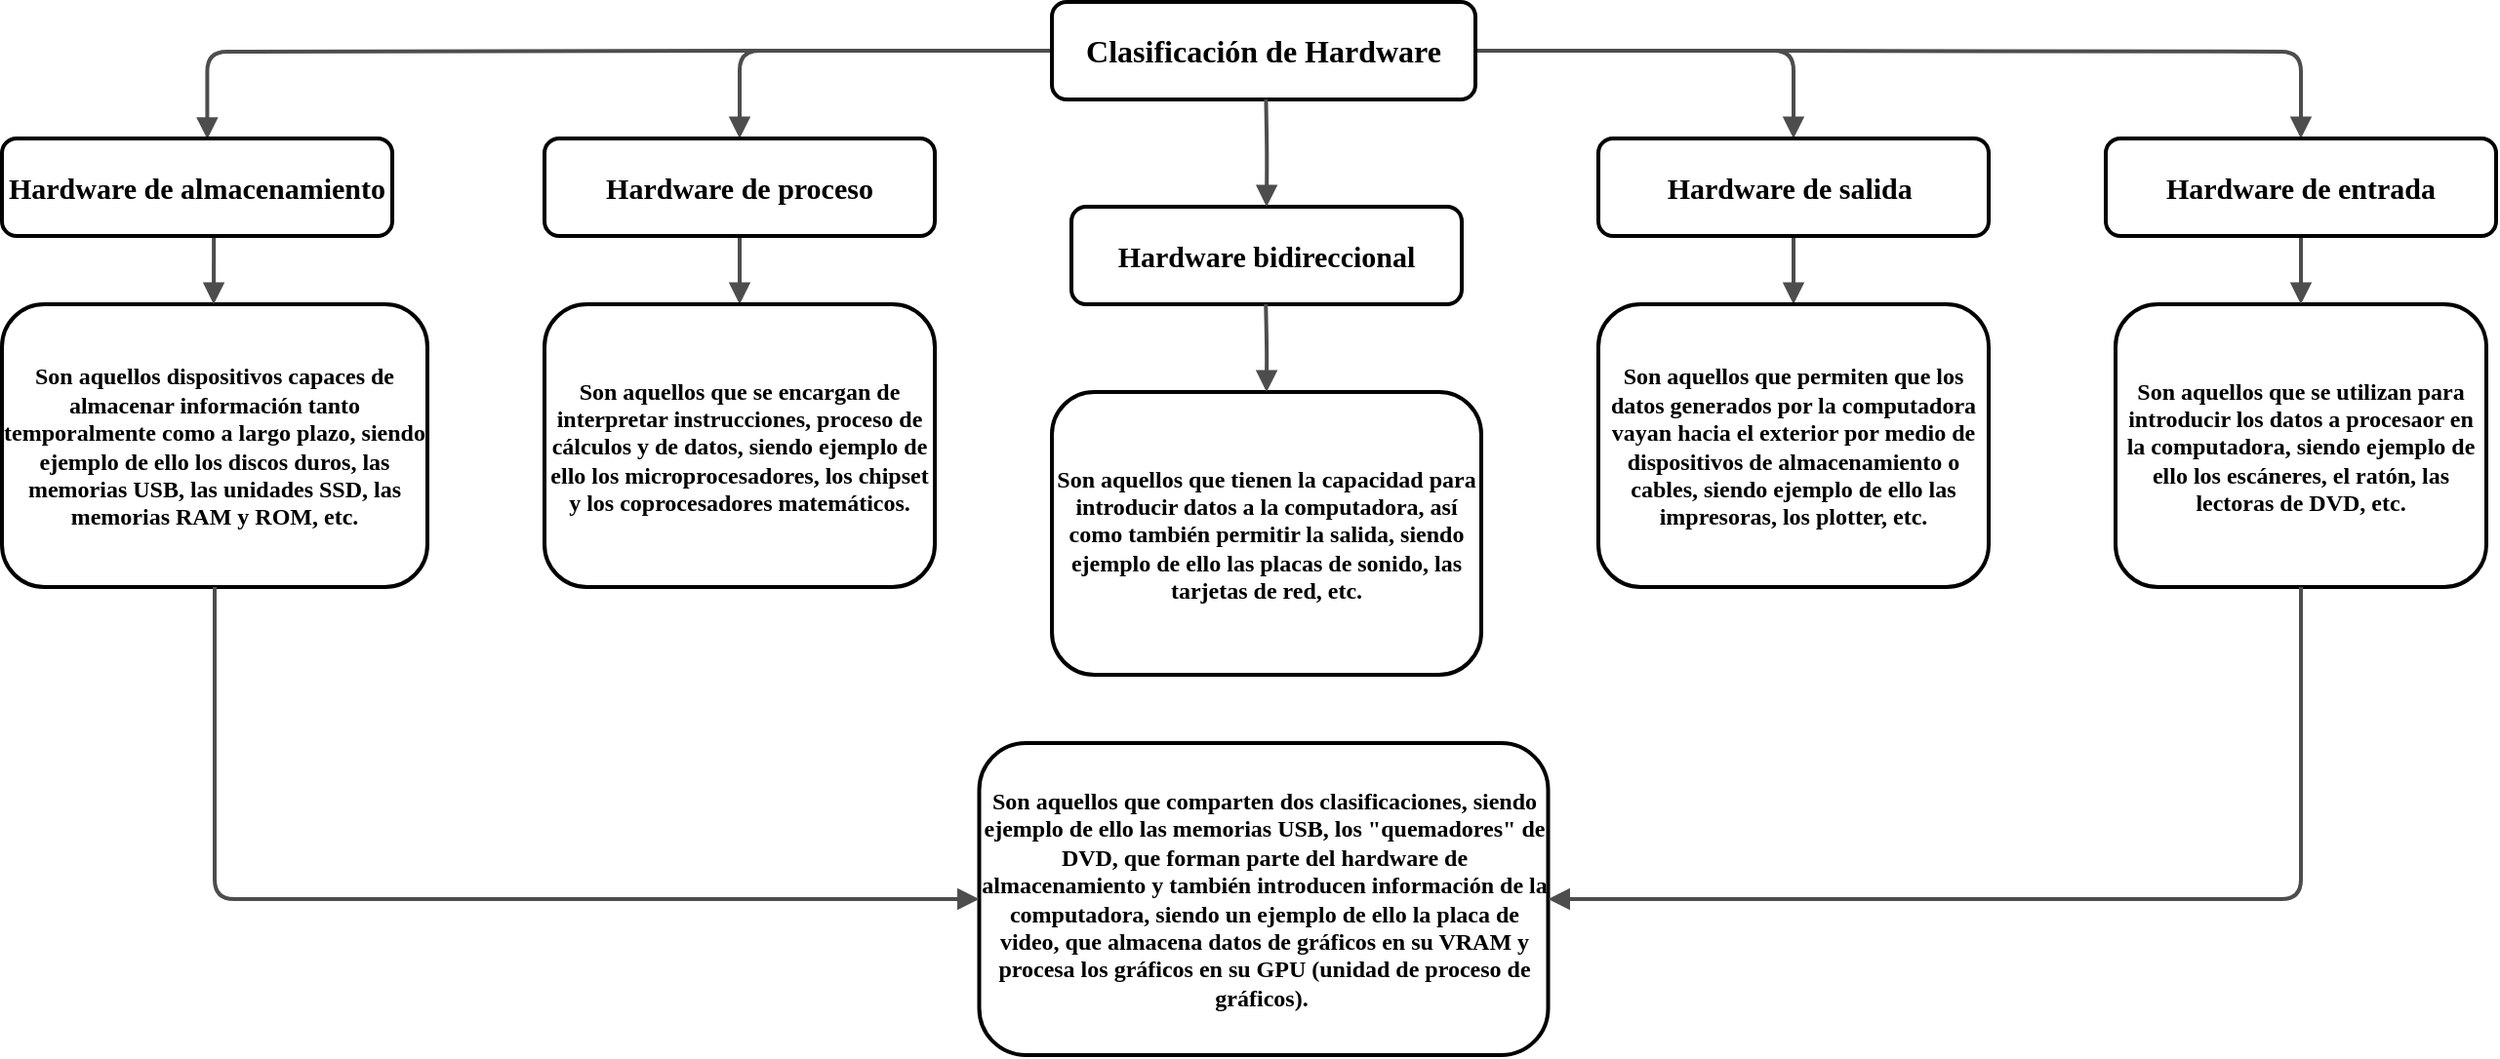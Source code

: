 <mxfile version="24.2.1" type="github">
  <diagram name="Page-1" id="19d8dcba-68ad-dc05-1034-9cf7b2a963f6">
    <mxGraphModel dx="819" dy="431" grid="1" gridSize="10" guides="1" tooltips="1" connect="1" arrows="1" fold="1" page="1" pageScale="1" pageWidth="1100" pageHeight="850" background="none" math="0" shadow="0">
      <root>
        <mxCell id="0" />
        <mxCell id="1" parent="0" />
        <mxCell id="218ae93e1282097f-12" value="&lt;font style=&quot;font-size: 12px;&quot;&gt;&lt;b&gt;&lt;font style=&quot;font-size: 12px;&quot;&gt;Son aquellos dispositivos capaces de almacenar información tanto temporalmente como a largo plazo, siendo ejemplo de ello los discos duros, las memorias USB, las unidades SSD, las memorias RAM y ROM, etc.&lt;/font&gt;&lt;/b&gt;&lt;/font&gt;" style="whiteSpace=wrap;html=1;rounded=1;shadow=0;comic=0;strokeWidth=2;fontFamily=Verdana;align=center;fontSize=10;" parent="1" vertex="1">
          <mxGeometry x="332" y="295" width="218" height="145" as="geometry" />
        </mxCell>
        <mxCell id="218ae93e1282097f-19" value="&lt;font size=&quot;1&quot;&gt;&lt;b style=&quot;font-size: 12px;&quot;&gt;Son aquellos que tienen la capacidad para introducir datos a la computadora, así como también permitir la salida, siendo ejemplo de ello las placas de sonido, las tarjetas de red, etc. &lt;/b&gt;&lt;/font&gt;" style="whiteSpace=wrap;html=1;rounded=1;shadow=0;comic=0;strokeWidth=2;fontFamily=Verdana;align=center;fontSize=10;" parent="1" vertex="1">
          <mxGeometry x="870" y="340" width="220" height="145" as="geometry" />
        </mxCell>
        <mxCell id="218ae93e1282097f-29" value="&lt;font style=&quot;font-size: 12px;&quot;&gt;&lt;b&gt;&lt;font style=&quot;font-size: 12px;&quot;&gt;Son aquellos que comparten dos clasificaciones, siendo ejemplo de ello las memorias USB, los &quot;quemadores&quot; de DVD, que forman parte del hardware de almacenamiento y también introducen información de la computadora, siendo un ejemplo de ello la placa de video, que almacena datos de gráficos en su VRAM y procesa los gráficos en su GPU (unidad de proceso de gráficos).&amp;nbsp; &lt;/font&gt;&lt;/b&gt;&lt;/font&gt;" style="whiteSpace=wrap;html=1;rounded=1;shadow=0;comic=0;strokeWidth=2;fontFamily=Verdana;align=center;fontSize=10;" parent="1" vertex="1">
          <mxGeometry x="832.75" y="520" width="291.5" height="160" as="geometry" />
        </mxCell>
        <mxCell id="218ae93e1282097f-34" value="&lt;font style=&quot;font-size: 12px;&quot;&gt;&lt;b&gt;Son aquellos que se utilizan para introducir los datos a procesaor en la computadora, siendo ejemplo de ello los escáneres, el ratón, las lectoras de DVD, etc. &lt;/b&gt;&lt;/font&gt;" style="whiteSpace=wrap;html=1;rounded=1;shadow=0;comic=0;strokeWidth=2;fontFamily=Verdana;align=center;fontSize=10;" parent="1" vertex="1">
          <mxGeometry x="1415" y="295" width="190" height="145" as="geometry" />
        </mxCell>
        <mxCell id="218ae93e1282097f-43" value="" style="edgeStyle=orthogonalEdgeStyle;rounded=1;html=1;labelBackgroundColor=none;endArrow=block;endFill=1;strokeColor=#4D4D4D;strokeWidth=2;fontFamily=Verdana;fontSize=12;fontStyle=1;entryX=0.5;entryY=0;entryDx=0;entryDy=0;" parent="1" source="6257edae8c83ed4a-1" target="6257edae8c83ed4a-9" edge="1">
          <mxGeometry relative="1" as="geometry" />
        </mxCell>
        <mxCell id="218ae93e1282097f-44" value="" style="edgeStyle=orthogonalEdgeStyle;rounded=1;html=1;labelBackgroundColor=none;endArrow=block;endFill=1;strokeColor=#4D4D4D;strokeWidth=2;fontFamily=Verdana;fontSize=12;fontStyle=1;entryX=0.5;entryY=0;entryDx=0;entryDy=0;" parent="1" source="6257edae8c83ed4a-1" target="218ae93e1282097f-2" edge="1">
          <mxGeometry relative="1" as="geometry">
            <mxPoint x="1250" y="200" as="targetPoint" />
          </mxGeometry>
        </mxCell>
        <mxCell id="218ae93e1282097f-45" value="" style="edgeStyle=elbowEdgeStyle;rounded=1;html=1;labelBackgroundColor=none;endArrow=block;endFill=1;strokeColor=#4D4D4D;strokeWidth=2;fontFamily=Verdana;fontSize=12;fontStyle=1" parent="1" source="6257edae8c83ed4a-9" target="6257edae8c83ed4a-21" edge="1">
          <mxGeometry relative="1" as="geometry" />
        </mxCell>
        <mxCell id="218ae93e1282097f-46" value="" style="edgeStyle=orthogonalEdgeStyle;rounded=1;html=1;labelBackgroundColor=none;endArrow=block;endFill=1;strokeColor=#4D4D4D;strokeWidth=2;fontFamily=Verdana;fontSize=12;fontStyle=1;entryX=0.526;entryY=0.007;entryDx=0;entryDy=0;entryPerimeter=0;" parent="1" target="218ae93e1282097f-8" edge="1">
          <mxGeometry relative="1" as="geometry">
            <mxPoint x="730" y="165" as="sourcePoint" />
            <mxPoint x="440" y="200" as="targetPoint" />
          </mxGeometry>
        </mxCell>
        <mxCell id="218ae93e1282097f-47" value="" style="edgeStyle=orthogonalEdgeStyle;rounded=1;html=1;labelBackgroundColor=none;endArrow=block;endFill=1;strokeColor=#4D4D4D;strokeWidth=2;fontFamily=Verdana;fontSize=12;fontStyle=1;entryX=0.5;entryY=0;entryDx=0;entryDy=0;" parent="1" target="218ae93e1282097f-5" edge="1">
          <mxGeometry relative="1" as="geometry">
            <mxPoint x="1230" y="165" as="sourcePoint" />
            <mxPoint x="1510" y="190" as="targetPoint" />
          </mxGeometry>
        </mxCell>
        <mxCell id="218ae93e1282097f-48" value="" style="edgeStyle=orthogonalEdgeStyle;rounded=1;html=1;labelBackgroundColor=none;endArrow=block;endFill=1;strokeColor=#4D4D4D;strokeWidth=2;fontFamily=Verdana;fontSize=12;fontStyle=1" parent="1" source="218ae93e1282097f-2" target="6257edae8c83ed4a-24" edge="1">
          <mxGeometry relative="1" as="geometry" />
        </mxCell>
        <mxCell id="218ae93e1282097f-49" value="" style="edgeStyle=elbowEdgeStyle;rounded=1;html=1;labelBackgroundColor=none;endArrow=block;endFill=1;strokeColor=#4D4D4D;strokeWidth=2;fontFamily=Verdana;fontSize=10;" parent="1" source="218ae93e1282097f-5" target="218ae93e1282097f-34" edge="1">
          <mxGeometry relative="1" as="geometry" />
        </mxCell>
        <mxCell id="218ae93e1282097f-53" value="" style="edgeStyle=elbowEdgeStyle;rounded=1;html=1;labelBackgroundColor=none;endArrow=block;endFill=1;strokeColor=#4D4D4D;strokeWidth=2;fontFamily=Verdana;fontSize=10;exitX=0.51;exitY=1;exitDx=0;exitDy=0;exitPerimeter=0;" parent="1" edge="1">
          <mxGeometry relative="1" as="geometry">
            <mxPoint x="440.58" y="260" as="sourcePoint" />
            <mxPoint x="440.58" y="295" as="targetPoint" />
          </mxGeometry>
        </mxCell>
        <mxCell id="218ae93e1282097f-8" value="&lt;font style=&quot;font-size: 15px;&quot;&gt;&lt;span&gt;Hardware de almacenamiento&lt;br&gt;&lt;/span&gt;&lt;/font&gt;" style="whiteSpace=wrap;html=1;rounded=1;shadow=0;comic=0;strokeWidth=2;fontFamily=Verdana;align=center;fontSize=12;fontStyle=1" parent="1" vertex="1">
          <mxGeometry x="332" y="210" width="200" height="50" as="geometry" />
        </mxCell>
        <mxCell id="6257edae8c83ed4a-9" value="&lt;font style=&quot;font-size: 15px;&quot;&gt;Hardware de proceso&lt;/font&gt;" style="whiteSpace=wrap;html=1;rounded=1;shadow=0;comic=0;strokeWidth=2;fontFamily=Verdana;align=center;fontSize=12;fontStyle=1" parent="1" vertex="1">
          <mxGeometry x="610" y="210" width="200" height="50" as="geometry" />
        </mxCell>
        <mxCell id="6257edae8c83ed4a-21" value="&lt;font style=&quot;font-size: 12px;&quot;&gt;Son aquellos que se encargan de interpretar instrucciones, proceso de cálculos y de datos, siendo ejemplo de ello los microprocesadores, los chipset y los coprocesadores matemáticos. &lt;font style=&quot;font-size: 12px;&quot;&gt;&lt;br&gt;&lt;/font&gt;&lt;/font&gt;" style="whiteSpace=wrap;html=1;rounded=1;shadow=0;comic=0;strokeWidth=2;fontFamily=Verdana;align=center;fontSize=12;fontStyle=1" parent="1" vertex="1">
          <mxGeometry x="610" y="295" width="200" height="145" as="geometry" />
        </mxCell>
        <mxCell id="6257edae8c83ed4a-1" value="&lt;font style=&quot;font-size: 16px;&quot;&gt;Clasificación de Hardware &lt;/font&gt;" style="whiteSpace=wrap;html=1;rounded=1;shadow=0;comic=0;strokeWidth=2;fontFamily=Verdana;align=center;fontSize=12;fontStyle=1" parent="1" vertex="1">
          <mxGeometry x="870" y="140" width="217" height="50" as="geometry" />
        </mxCell>
        <mxCell id="218ae93e1282097f-2" value="&lt;font style=&quot;font-size: 15px;&quot;&gt;Hardware de salida&amp;nbsp;&lt;/font&gt;" style="whiteSpace=wrap;html=1;rounded=1;shadow=0;comic=0;strokeWidth=2;fontFamily=Verdana;align=center;fontSize=12;fontStyle=1" parent="1" vertex="1">
          <mxGeometry x="1150" y="210" width="200" height="50" as="geometry" />
        </mxCell>
        <mxCell id="6257edae8c83ed4a-24" value="&lt;font style=&quot;font-size: 12px;&quot;&gt;Son aquellos que permiten que los datos generados por la computadora vayan hacia el exterior por medio de dispositivos de almacenamiento o cables, siendo ejemplo de ello las impresoras, los plotter, etc.&lt;/font&gt;" style="whiteSpace=wrap;html=1;rounded=1;shadow=0;comic=0;strokeWidth=2;fontFamily=Verdana;align=center;fontSize=12;fontStyle=1" parent="1" vertex="1">
          <mxGeometry x="1150" y="295" width="200" height="145" as="geometry" />
        </mxCell>
        <mxCell id="218ae93e1282097f-5" value="&lt;font style=&quot;font-size: 15px;&quot;&gt;Hardware de entrada&lt;/font&gt;" style="whiteSpace=wrap;html=1;rounded=1;shadow=0;comic=0;strokeWidth=2;fontFamily=Verdana;align=center;fontSize=12;fontStyle=1" parent="1" vertex="1">
          <mxGeometry x="1410" y="210" width="200" height="50" as="geometry" />
        </mxCell>
        <mxCell id="T7Jy06UhM84rMBdqEZgV-8" value="&lt;font style=&quot;font-size: 15px;&quot;&gt;Hardware bidireccional&lt;/font&gt;" style="whiteSpace=wrap;html=1;rounded=1;shadow=0;comic=0;strokeWidth=2;fontFamily=Verdana;align=center;fontSize=12;fontStyle=1" vertex="1" parent="1">
          <mxGeometry x="880" y="245" width="200" height="50" as="geometry" />
        </mxCell>
        <mxCell id="T7Jy06UhM84rMBdqEZgV-11" value="" style="edgeStyle=orthogonalEdgeStyle;rounded=1;html=1;labelBackgroundColor=none;endArrow=block;endFill=1;strokeColor=#4D4D4D;strokeWidth=2;fontFamily=Verdana;fontSize=10;exitX=0.5;exitY=1;exitDx=0;exitDy=0;entryX=1;entryY=0.5;entryDx=0;entryDy=0;" edge="1" parent="1" source="218ae93e1282097f-34" target="218ae93e1282097f-29">
          <mxGeometry relative="1" as="geometry">
            <mxPoint x="1480" y="510" as="sourcePoint" />
            <mxPoint x="1280" y="722" as="targetPoint" />
          </mxGeometry>
        </mxCell>
        <mxCell id="T7Jy06UhM84rMBdqEZgV-12" value="" style="edgeStyle=orthogonalEdgeStyle;rounded=1;html=1;labelBackgroundColor=none;endArrow=block;endFill=1;strokeColor=#4D4D4D;strokeWidth=2;fontFamily=Verdana;fontSize=10;exitX=0.5;exitY=1;exitDx=0;exitDy=0;entryX=0;entryY=0.5;entryDx=0;entryDy=0;" edge="1" parent="1" source="218ae93e1282097f-12" target="218ae93e1282097f-29">
          <mxGeometry relative="1" as="geometry">
            <mxPoint x="380.0" y="580" as="sourcePoint" />
            <mxPoint x="720" y="660" as="targetPoint" />
          </mxGeometry>
        </mxCell>
        <mxCell id="T7Jy06UhM84rMBdqEZgV-13" value="" style="edgeStyle=orthogonalEdgeStyle;rounded=1;html=1;labelBackgroundColor=none;endArrow=block;endFill=1;strokeColor=#4D4D4D;strokeWidth=2;fontFamily=Verdana;fontSize=12;fontStyle=1;entryX=0.5;entryY=0;entryDx=0;entryDy=0;" edge="1" parent="1" target="T7Jy06UhM84rMBdqEZgV-8">
          <mxGeometry relative="1" as="geometry">
            <mxPoint x="979.71" y="190" as="sourcePoint" />
            <mxPoint x="979.71" y="225" as="targetPoint" />
          </mxGeometry>
        </mxCell>
        <mxCell id="T7Jy06UhM84rMBdqEZgV-14" value="" style="edgeStyle=orthogonalEdgeStyle;rounded=1;html=1;labelBackgroundColor=none;endArrow=block;endFill=1;strokeColor=#4D4D4D;strokeWidth=2;fontFamily=Verdana;fontSize=12;fontStyle=1;" edge="1" parent="1">
          <mxGeometry relative="1" as="geometry">
            <mxPoint x="979.61" y="295" as="sourcePoint" />
            <mxPoint x="980" y="340" as="targetPoint" />
          </mxGeometry>
        </mxCell>
      </root>
    </mxGraphModel>
  </diagram>
</mxfile>
